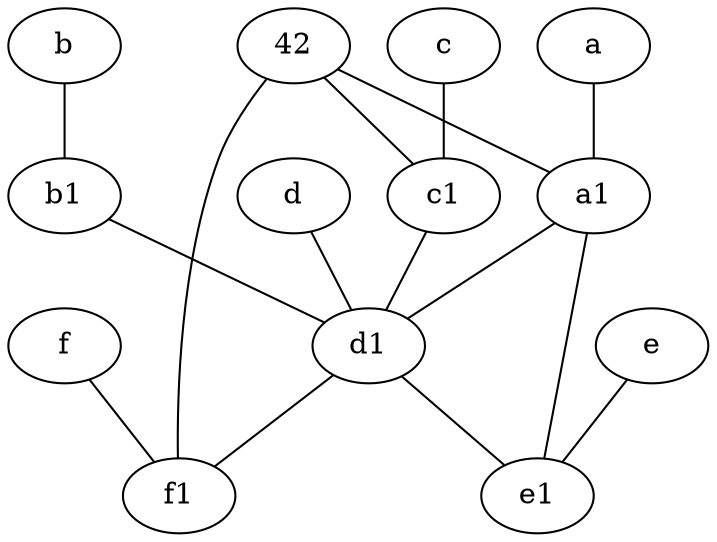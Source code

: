 graph {
	node [labelfontsize=50]
	c1 [labelfontsize=50 pos="4.5,3!"]
	f1 [labelfontsize=50 pos="3,8!"]
	a [labelfontsize=50 pos="8,2!"]
	a1 [labelfontsize=50 pos="8,3!"]
	d [labelfontsize=50 pos="2,5!"]
	f [labelfontsize=50 pos="3,9!"]
	b1 [labelfontsize=50 pos="9,4!"]
	b [labelfontsize=50 pos="10,4!"]
	e [labelfontsize=50 pos="7,9!"]
	c [labelfontsize=50 pos="4.5,2!"]
	e1 [labelfontsize=50 pos="7,7!"]
	d1 [labelfontsize=50 pos="3,5!"]
	42 [labelfontsize=50]
	c1 -- d1
	42 -- f1
	d1 -- f1
	a -- a1
	b -- b1
	a1 -- e1
	e -- e1
	b1 -- d1
	42 -- a1
	a1 -- d1
	42 -- c1
	c -- c1
	f -- f1
	d1 -- e1
	d -- d1
}
